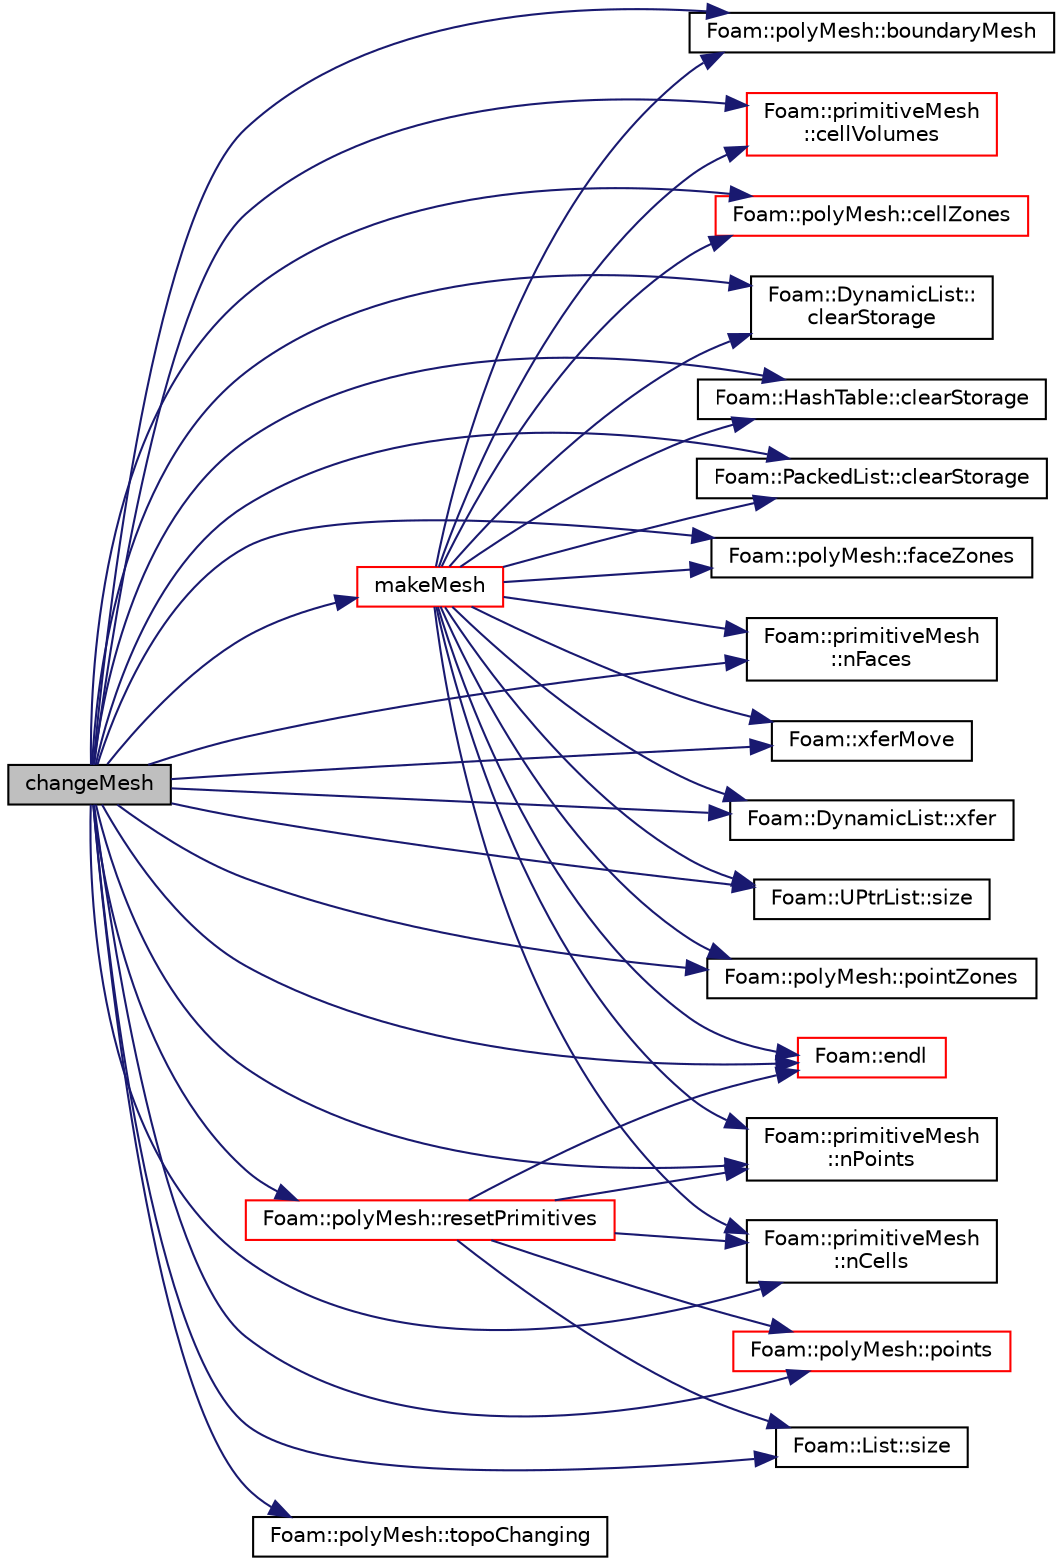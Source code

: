 digraph "changeMesh"
{
  bgcolor="transparent";
  edge [fontname="Helvetica",fontsize="10",labelfontname="Helvetica",labelfontsize="10"];
  node [fontname="Helvetica",fontsize="10",shape=record];
  rankdir="LR";
  Node2935 [label="changeMesh",height=0.2,width=0.4,color="black", fillcolor="grey75", style="filled", fontcolor="black"];
  Node2935 -> Node2936 [color="midnightblue",fontsize="10",style="solid",fontname="Helvetica"];
  Node2936 [label="Foam::polyMesh::boundaryMesh",height=0.2,width=0.4,color="black",URL="$a28565.html#a9f2b68c134340291eda6197f47f25484",tooltip="Return boundary mesh. "];
  Node2935 -> Node2937 [color="midnightblue",fontsize="10",style="solid",fontname="Helvetica"];
  Node2937 [label="Foam::primitiveMesh\l::cellVolumes",height=0.2,width=0.4,color="red",URL="$a28685.html#a443abc3c18bf138e5d927912791cecf7"];
  Node2935 -> Node3000 [color="midnightblue",fontsize="10",style="solid",fontname="Helvetica"];
  Node3000 [label="Foam::polyMesh::cellZones",height=0.2,width=0.4,color="red",URL="$a28565.html#a935f422baa4405e3bb1d9e230b08f824",tooltip="Return cell zone mesh. "];
  Node2935 -> Node3003 [color="midnightblue",fontsize="10",style="solid",fontname="Helvetica"];
  Node3003 [label="Foam::DynamicList::\lclearStorage",height=0.2,width=0.4,color="black",URL="$a27005.html#a77e7fd5aa3adf14be9cbcd6e670f7843",tooltip="Clear the list and delete storage. "];
  Node2935 -> Node3004 [color="midnightblue",fontsize="10",style="solid",fontname="Helvetica"];
  Node3004 [label="Foam::HashTable::clearStorage",height=0.2,width=0.4,color="black",URL="$a26841.html#a77e7fd5aa3adf14be9cbcd6e670f7843",tooltip="Clear the table entries and the table itself. "];
  Node2935 -> Node3005 [color="midnightblue",fontsize="10",style="solid",fontname="Helvetica"];
  Node3005 [label="Foam::PackedList::clearStorage",height=0.2,width=0.4,color="black",URL="$a27053.html#a77e7fd5aa3adf14be9cbcd6e670f7843",tooltip="Clear the list and delete storage. "];
  Node2935 -> Node2939 [color="midnightblue",fontsize="10",style="solid",fontname="Helvetica"];
  Node2939 [label="Foam::endl",height=0.2,width=0.4,color="red",URL="$a21851.html#a2db8fe02a0d3909e9351bb4275b23ce4",tooltip="Add newline and flush stream. "];
  Node2935 -> Node3006 [color="midnightblue",fontsize="10",style="solid",fontname="Helvetica"];
  Node3006 [label="Foam::polyMesh::faceZones",height=0.2,width=0.4,color="black",URL="$a28565.html#af216614a0f9997169eea2cade46dc9ba",tooltip="Return face zone mesh. "];
  Node2935 -> Node3007 [color="midnightblue",fontsize="10",style="solid",fontname="Helvetica"];
  Node3007 [label="makeMesh",height=0.2,width=0.4,color="red",URL="$a22449.html#a53cd346c4116b75d2e9540d07c212149",tooltip="Create new mesh with old mesh patches. "];
  Node3007 -> Node2939 [color="midnightblue",fontsize="10",style="solid",fontname="Helvetica"];
  Node3007 -> Node2995 [color="midnightblue",fontsize="10",style="solid",fontname="Helvetica"];
  Node2995 [label="Foam::primitiveMesh\l::nPoints",height=0.2,width=0.4,color="black",URL="$a28685.html#a1c886a784a597459dbf2d9470798e9dd"];
  Node3007 -> Node2991 [color="midnightblue",fontsize="10",style="solid",fontname="Helvetica"];
  Node2991 [label="Foam::primitiveMesh\l::nFaces",height=0.2,width=0.4,color="black",URL="$a28685.html#abe602c985a3c9ffa67176e969e77ca6f"];
  Node3007 -> Node2984 [color="midnightblue",fontsize="10",style="solid",fontname="Helvetica"];
  Node2984 [label="Foam::primitiveMesh\l::nCells",height=0.2,width=0.4,color="black",URL="$a28685.html#a13b94bdb0926552bf78ad5210a73a3d5"];
  Node3007 -> Node2937 [color="midnightblue",fontsize="10",style="solid",fontname="Helvetica"];
  Node3007 -> Node3010 [color="midnightblue",fontsize="10",style="solid",fontname="Helvetica"];
  Node3010 [label="Foam::xferMove",height=0.2,width=0.4,color="black",URL="$a21851.html#ae3ad39ee5ad896e6d3c0f137ecd12abb",tooltip="Construct by transferring the contents of the arg. "];
  Node3007 -> Node3011 [color="midnightblue",fontsize="10",style="solid",fontname="Helvetica"];
  Node3011 [label="Foam::DynamicList::xfer",height=0.2,width=0.4,color="black",URL="$a27005.html#a48f43ee271fb2edb0fb241b72af0e59c",tooltip="Transfer contents to the Xfer container as a plain List. "];
  Node3007 -> Node3004 [color="midnightblue",fontsize="10",style="solid",fontname="Helvetica"];
  Node3007 -> Node3003 [color="midnightblue",fontsize="10",style="solid",fontname="Helvetica"];
  Node3007 -> Node2936 [color="midnightblue",fontsize="10",style="solid",fontname="Helvetica"];
  Node3007 -> Node3012 [color="midnightblue",fontsize="10",style="solid",fontname="Helvetica"];
  Node3012 [label="Foam::UPtrList::size",height=0.2,width=0.4,color="black",URL="$a27101.html#a47b3bf30da1eb3ab8076b5fbe00e0494",tooltip="Return the number of elements in the UPtrList. "];
  Node3007 -> Node3022 [color="midnightblue",fontsize="10",style="solid",fontname="Helvetica"];
  Node3022 [label="Foam::polyMesh::pointZones",height=0.2,width=0.4,color="black",URL="$a28565.html#a611d392e09d31b6aa892d42c7646b1ef",tooltip="Return point zone mesh. "];
  Node3007 -> Node3006 [color="midnightblue",fontsize="10",style="solid",fontname="Helvetica"];
  Node3007 -> Node3000 [color="midnightblue",fontsize="10",style="solid",fontname="Helvetica"];
  Node3007 -> Node3005 [color="midnightblue",fontsize="10",style="solid",fontname="Helvetica"];
  Node2935 -> Node2984 [color="midnightblue",fontsize="10",style="solid",fontname="Helvetica"];
  Node2935 -> Node2991 [color="midnightblue",fontsize="10",style="solid",fontname="Helvetica"];
  Node2935 -> Node2995 [color="midnightblue",fontsize="10",style="solid",fontname="Helvetica"];
  Node2935 -> Node3050 [color="midnightblue",fontsize="10",style="solid",fontname="Helvetica"];
  Node3050 [label="Foam::polyMesh::points",height=0.2,width=0.4,color="red",URL="$a28565.html#ac44123fc1265297c41a43c3b62fdb4c2",tooltip="Return raw points. "];
  Node2935 -> Node3022 [color="midnightblue",fontsize="10",style="solid",fontname="Helvetica"];
  Node2935 -> Node3051 [color="midnightblue",fontsize="10",style="solid",fontname="Helvetica"];
  Node3051 [label="Foam::polyMesh::resetPrimitives",height=0.2,width=0.4,color="red",URL="$a28565.html#a60311eae7150c7ce0566c76ca5a65651",tooltip="Reset mesh primitive data. Assumes all patch info correct. "];
  Node3051 -> Node2939 [color="midnightblue",fontsize="10",style="solid",fontname="Helvetica"];
  Node3051 -> Node2984 [color="midnightblue",fontsize="10",style="solid",fontname="Helvetica"];
  Node3051 -> Node2995 [color="midnightblue",fontsize="10",style="solid",fontname="Helvetica"];
  Node3051 -> Node3050 [color="midnightblue",fontsize="10",style="solid",fontname="Helvetica"];
  Node3051 -> Node2996 [color="midnightblue",fontsize="10",style="solid",fontname="Helvetica"];
  Node2996 [label="Foam::List::size",height=0.2,width=0.4,color="black",URL="$a26833.html#a8a5f6fa29bd4b500caf186f60245b384",tooltip="Override size to be inconsistent with allocated storage. "];
  Node2935 -> Node2996 [color="midnightblue",fontsize="10",style="solid",fontname="Helvetica"];
  Node2935 -> Node3012 [color="midnightblue",fontsize="10",style="solid",fontname="Helvetica"];
  Node2935 -> Node3065 [color="midnightblue",fontsize="10",style="solid",fontname="Helvetica"];
  Node3065 [label="Foam::polyMesh::topoChanging",height=0.2,width=0.4,color="black",URL="$a28565.html#aed216594c747458582e8611abd9363ee",tooltip="Is mesh topology changing. "];
  Node2935 -> Node3011 [color="midnightblue",fontsize="10",style="solid",fontname="Helvetica"];
  Node2935 -> Node3010 [color="midnightblue",fontsize="10",style="solid",fontname="Helvetica"];
}
